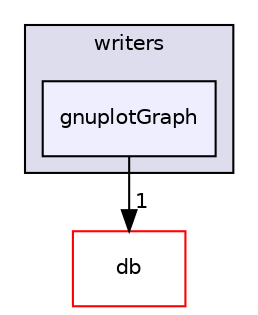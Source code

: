 digraph "src/OpenFOAM/graph/writers/gnuplotGraph" {
  bgcolor=transparent;
  compound=true
  node [ fontsize="10", fontname="Helvetica"];
  edge [ labelfontsize="10", labelfontname="Helvetica"];
  subgraph clusterdir_4186ef7d082dc05bc2b228141df39fcb {
    graph [ bgcolor="#ddddee", pencolor="black", label="writers" fontname="Helvetica", fontsize="10", URL="dir_4186ef7d082dc05bc2b228141df39fcb.html"]
  dir_e77a220e027a816d0c464ca487290808 [shape=box, label="gnuplotGraph", style="filled", fillcolor="#eeeeff", pencolor="black", URL="dir_e77a220e027a816d0c464ca487290808.html"];
  }
  dir_63c634f7a7cfd679ac26c67fb30fc32f [shape=box label="db" color="red" URL="dir_63c634f7a7cfd679ac26c67fb30fc32f.html"];
  dir_e77a220e027a816d0c464ca487290808->dir_63c634f7a7cfd679ac26c67fb30fc32f [headlabel="1", labeldistance=1.5 headhref="dir_002113_001952.html"];
}
